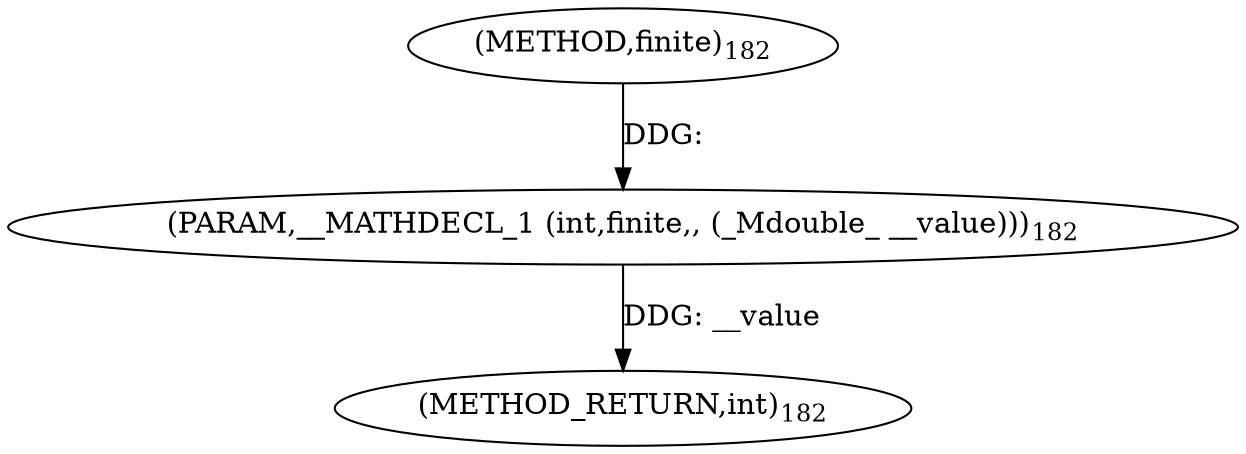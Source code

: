 digraph "finite" {  
"6326" [label = <(METHOD,finite)<SUB>182</SUB>> ]
"6328" [label = <(METHOD_RETURN,int)<SUB>182</SUB>> ]
"6327" [label = <(PARAM,__MATHDECL_1 (int,finite,, (_Mdouble_ __value)))<SUB>182</SUB>> ]
  "6327" -> "6328"  [ label = "DDG: __value"] 
  "6326" -> "6327"  [ label = "DDG: "] 
}
